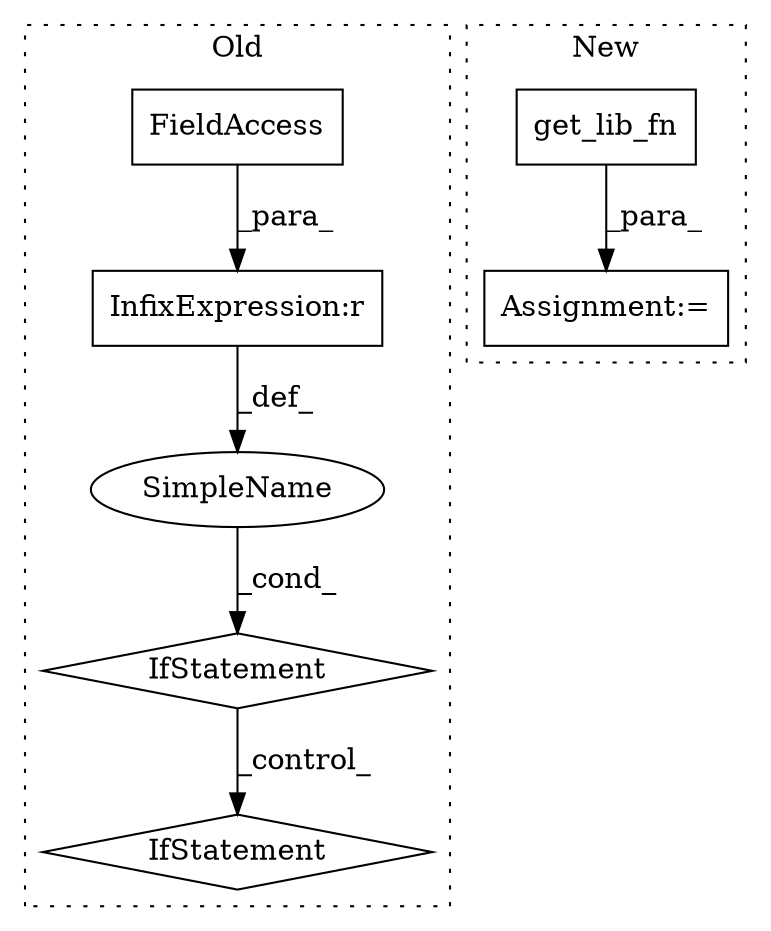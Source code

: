 digraph G {
subgraph cluster0 {
1 [label="IfStatement" a="25" s="745,768" l="4,2" shape="diamond"];
3 [label="InfixExpression:r" a="27" s="529" l="4" shape="box"];
4 [label="FieldAccess" a="22" s="515" l="14" shape="box"];
5 [label="IfStatement" a="25" s="511,534" l="4,2" shape="diamond"];
6 [label="SimpleName" a="42" s="" l="" shape="ellipse"];
label = "Old";
style="dotted";
}
subgraph cluster1 {
2 [label="get_lib_fn" a="32" s="542,601" l="11,1" shape="box"];
7 [label="Assignment:=" a="7" s="535" l="1" shape="box"];
label = "New";
style="dotted";
}
2 -> 7 [label="_para_"];
3 -> 6 [label="_def_"];
4 -> 3 [label="_para_"];
5 -> 1 [label="_control_"];
6 -> 5 [label="_cond_"];
}